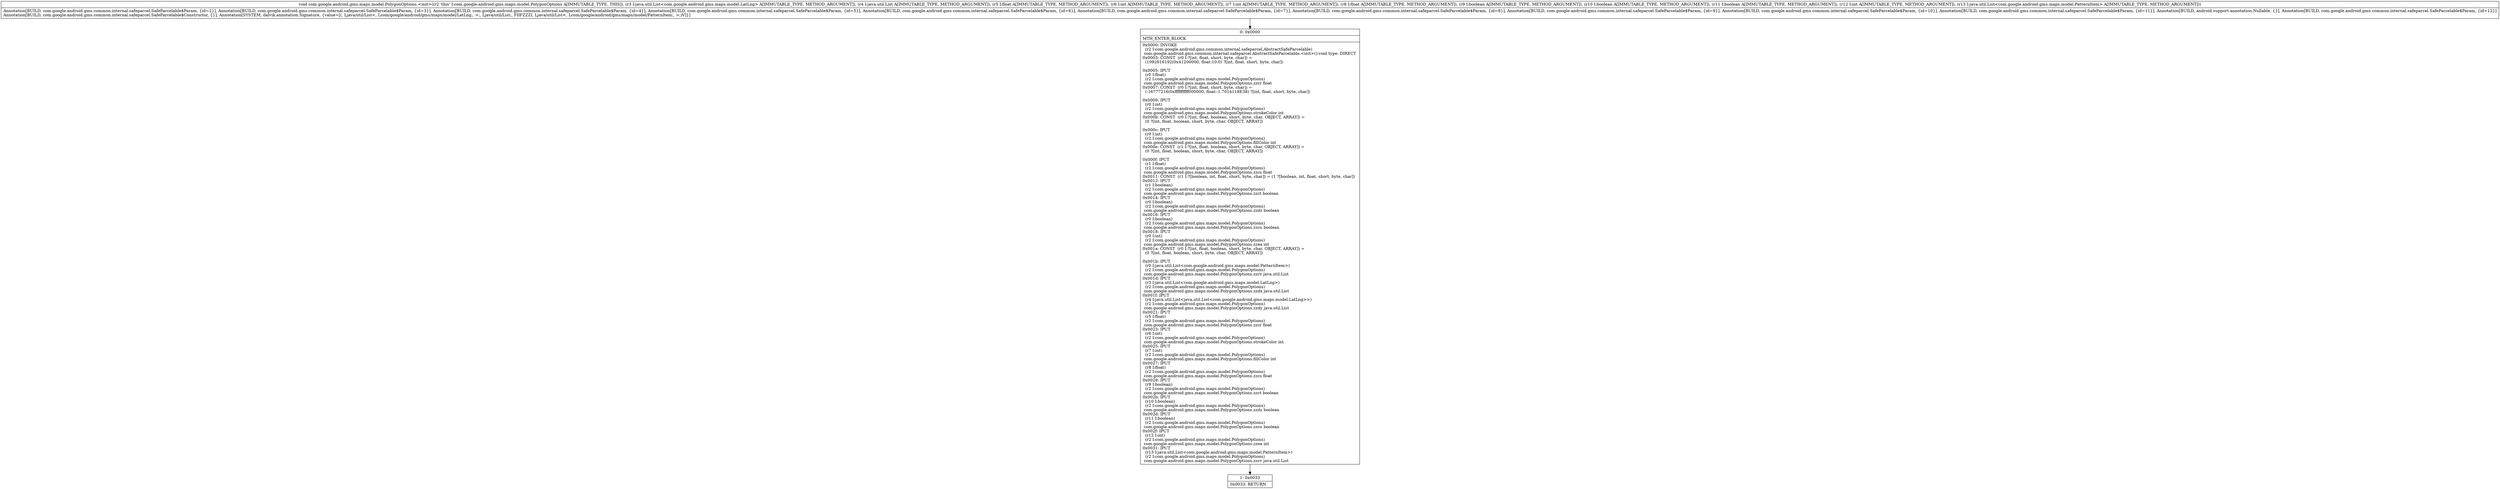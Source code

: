 digraph "CFG forcom.google.android.gms.maps.model.PolygonOptions.\<init\>(Ljava\/util\/List;Ljava\/util\/List;FIIFZZZILjava\/util\/List;)V" {
Node_0 [shape=record,label="{0\:\ 0x0000|MTH_ENTER_BLOCK\l|0x0000: INVOKE  \l  (r2 I:com.google.android.gms.common.internal.safeparcel.AbstractSafeParcelable)\l com.google.android.gms.common.internal.safeparcel.AbstractSafeParcelable.\<init\>():void type: DIRECT \l0x0003: CONST  (r0 I:?[int, float, short, byte, char]) = \l  (1092616192(0x41200000, float:10.0) ?[int, float, short, byte, char])\l \l0x0005: IPUT  \l  (r0 I:float)\l  (r2 I:com.google.android.gms.maps.model.PolygonOptions)\l com.google.android.gms.maps.model.PolygonOptions.zzcr float \l0x0007: CONST  (r0 I:?[int, float, short, byte, char]) = \l  (\-16777216(0xffffffffff000000, float:\-1.7014118E38) ?[int, float, short, byte, char])\l \l0x0009: IPUT  \l  (r0 I:int)\l  (r2 I:com.google.android.gms.maps.model.PolygonOptions)\l com.google.android.gms.maps.model.PolygonOptions.strokeColor int \l0x000b: CONST  (r0 I:?[int, float, boolean, short, byte, char, OBJECT, ARRAY]) = \l  (0 ?[int, float, boolean, short, byte, char, OBJECT, ARRAY])\l \l0x000c: IPUT  \l  (r0 I:int)\l  (r2 I:com.google.android.gms.maps.model.PolygonOptions)\l com.google.android.gms.maps.model.PolygonOptions.fillColor int \l0x000e: CONST  (r1 I:?[int, float, boolean, short, byte, char, OBJECT, ARRAY]) = \l  (0 ?[int, float, boolean, short, byte, char, OBJECT, ARRAY])\l \l0x000f: IPUT  \l  (r1 I:float)\l  (r2 I:com.google.android.gms.maps.model.PolygonOptions)\l com.google.android.gms.maps.model.PolygonOptions.zzcs float \l0x0011: CONST  (r1 I:?[boolean, int, float, short, byte, char]) = (1 ?[boolean, int, float, short, byte, char]) \l0x0012: IPUT  \l  (r1 I:boolean)\l  (r2 I:com.google.android.gms.maps.model.PolygonOptions)\l com.google.android.gms.maps.model.PolygonOptions.zzct boolean \l0x0014: IPUT  \l  (r0 I:boolean)\l  (r2 I:com.google.android.gms.maps.model.PolygonOptions)\l com.google.android.gms.maps.model.PolygonOptions.zzdz boolean \l0x0016: IPUT  \l  (r0 I:boolean)\l  (r2 I:com.google.android.gms.maps.model.PolygonOptions)\l com.google.android.gms.maps.model.PolygonOptions.zzcu boolean \l0x0018: IPUT  \l  (r0 I:int)\l  (r2 I:com.google.android.gms.maps.model.PolygonOptions)\l com.google.android.gms.maps.model.PolygonOptions.zzea int \l0x001a: CONST  (r0 I:?[int, float, boolean, short, byte, char, OBJECT, ARRAY]) = \l  (0 ?[int, float, boolean, short, byte, char, OBJECT, ARRAY])\l \l0x001b: IPUT  \l  (r0 I:java.util.List\<com.google.android.gms.maps.model.PatternItem\>)\l  (r2 I:com.google.android.gms.maps.model.PolygonOptions)\l com.google.android.gms.maps.model.PolygonOptions.zzcv java.util.List \l0x001d: IPUT  \l  (r3 I:java.util.List\<com.google.android.gms.maps.model.LatLng\>)\l  (r2 I:com.google.android.gms.maps.model.PolygonOptions)\l com.google.android.gms.maps.model.PolygonOptions.zzdx java.util.List \l0x001f: IPUT  \l  (r4 I:java.util.List\<java.util.List\<com.google.android.gms.maps.model.LatLng\>\>)\l  (r2 I:com.google.android.gms.maps.model.PolygonOptions)\l com.google.android.gms.maps.model.PolygonOptions.zzdy java.util.List \l0x0021: IPUT  \l  (r5 I:float)\l  (r2 I:com.google.android.gms.maps.model.PolygonOptions)\l com.google.android.gms.maps.model.PolygonOptions.zzcr float \l0x0023: IPUT  \l  (r6 I:int)\l  (r2 I:com.google.android.gms.maps.model.PolygonOptions)\l com.google.android.gms.maps.model.PolygonOptions.strokeColor int \l0x0025: IPUT  \l  (r7 I:int)\l  (r2 I:com.google.android.gms.maps.model.PolygonOptions)\l com.google.android.gms.maps.model.PolygonOptions.fillColor int \l0x0027: IPUT  \l  (r8 I:float)\l  (r2 I:com.google.android.gms.maps.model.PolygonOptions)\l com.google.android.gms.maps.model.PolygonOptions.zzcs float \l0x0029: IPUT  \l  (r9 I:boolean)\l  (r2 I:com.google.android.gms.maps.model.PolygonOptions)\l com.google.android.gms.maps.model.PolygonOptions.zzct boolean \l0x002b: IPUT  \l  (r10 I:boolean)\l  (r2 I:com.google.android.gms.maps.model.PolygonOptions)\l com.google.android.gms.maps.model.PolygonOptions.zzdz boolean \l0x002d: IPUT  \l  (r11 I:boolean)\l  (r2 I:com.google.android.gms.maps.model.PolygonOptions)\l com.google.android.gms.maps.model.PolygonOptions.zzcu boolean \l0x002f: IPUT  \l  (r12 I:int)\l  (r2 I:com.google.android.gms.maps.model.PolygonOptions)\l com.google.android.gms.maps.model.PolygonOptions.zzea int \l0x0031: IPUT  \l  (r13 I:java.util.List\<com.google.android.gms.maps.model.PatternItem\>)\l  (r2 I:com.google.android.gms.maps.model.PolygonOptions)\l com.google.android.gms.maps.model.PolygonOptions.zzcv java.util.List \l}"];
Node_1 [shape=record,label="{1\:\ 0x0033|0x0033: RETURN   \l}"];
MethodNode[shape=record,label="{void com.google.android.gms.maps.model.PolygonOptions.\<init\>((r2 'this' I:com.google.android.gms.maps.model.PolygonOptions A[IMMUTABLE_TYPE, THIS]), (r3 I:java.util.List\<com.google.android.gms.maps.model.LatLng\> A[IMMUTABLE_TYPE, METHOD_ARGUMENT]), (r4 I:java.util.List A[IMMUTABLE_TYPE, METHOD_ARGUMENT]), (r5 I:float A[IMMUTABLE_TYPE, METHOD_ARGUMENT]), (r6 I:int A[IMMUTABLE_TYPE, METHOD_ARGUMENT]), (r7 I:int A[IMMUTABLE_TYPE, METHOD_ARGUMENT]), (r8 I:float A[IMMUTABLE_TYPE, METHOD_ARGUMENT]), (r9 I:boolean A[IMMUTABLE_TYPE, METHOD_ARGUMENT]), (r10 I:boolean A[IMMUTABLE_TYPE, METHOD_ARGUMENT]), (r11 I:boolean A[IMMUTABLE_TYPE, METHOD_ARGUMENT]), (r12 I:int A[IMMUTABLE_TYPE, METHOD_ARGUMENT]), (r13 I:java.util.List\<com.google.android.gms.maps.model.PatternItem\> A[IMMUTABLE_TYPE, METHOD_ARGUMENT]))  | Annotation[BUILD, com.google.android.gms.common.internal.safeparcel.SafeParcelable$Param, \{id=2\}], Annotation[BUILD, com.google.android.gms.common.internal.safeparcel.SafeParcelable$Param, \{id=3\}], Annotation[BUILD, com.google.android.gms.common.internal.safeparcel.SafeParcelable$Param, \{id=4\}], Annotation[BUILD, com.google.android.gms.common.internal.safeparcel.SafeParcelable$Param, \{id=5\}], Annotation[BUILD, com.google.android.gms.common.internal.safeparcel.SafeParcelable$Param, \{id=6\}], Annotation[BUILD, com.google.android.gms.common.internal.safeparcel.SafeParcelable$Param, \{id=7\}], Annotation[BUILD, com.google.android.gms.common.internal.safeparcel.SafeParcelable$Param, \{id=8\}], Annotation[BUILD, com.google.android.gms.common.internal.safeparcel.SafeParcelable$Param, \{id=9\}], Annotation[BUILD, com.google.android.gms.common.internal.safeparcel.SafeParcelable$Param, \{id=10\}], Annotation[BUILD, com.google.android.gms.common.internal.safeparcel.SafeParcelable$Param, \{id=11\}], Annotation[BUILD, android.support.annotation.Nullable, \{\}], Annotation[BUILD, com.google.android.gms.common.internal.safeparcel.SafeParcelable$Param, \{id=12\}]\lAnnotation[BUILD, com.google.android.gms.common.internal.safeparcel.SafeParcelable$Constructor, \{\}], Annotation[SYSTEM, dalvik.annotation.Signature, \{value=[(, Ljava\/util\/List\<, Lcom\/google\/android\/gms\/maps\/model\/LatLng;, \>;, Ljava\/util\/List;, FIIFZZZI, Ljava\/util\/List\<, Lcom\/google\/android\/gms\/maps\/model\/PatternItem;, \>;)V]\}]\l}"];
MethodNode -> Node_0;
Node_0 -> Node_1;
}

